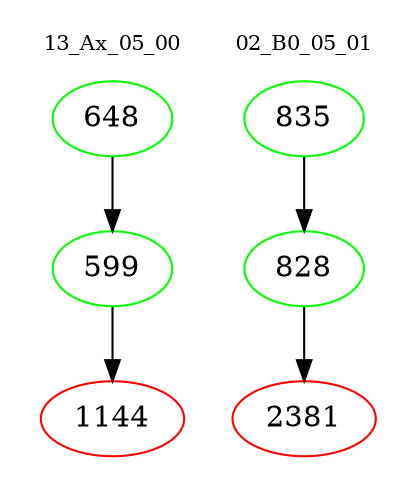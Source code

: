 digraph{
subgraph cluster_0 {
color = white
label = "13_Ax_05_00";
fontsize=10;
T0_648 [label="648", color="green"]
T0_648 -> T0_599 [color="black"]
T0_599 [label="599", color="green"]
T0_599 -> T0_1144 [color="black"]
T0_1144 [label="1144", color="red"]
}
subgraph cluster_1 {
color = white
label = "02_B0_05_01";
fontsize=10;
T1_835 [label="835", color="green"]
T1_835 -> T1_828 [color="black"]
T1_828 [label="828", color="green"]
T1_828 -> T1_2381 [color="black"]
T1_2381 [label="2381", color="red"]
}
}
